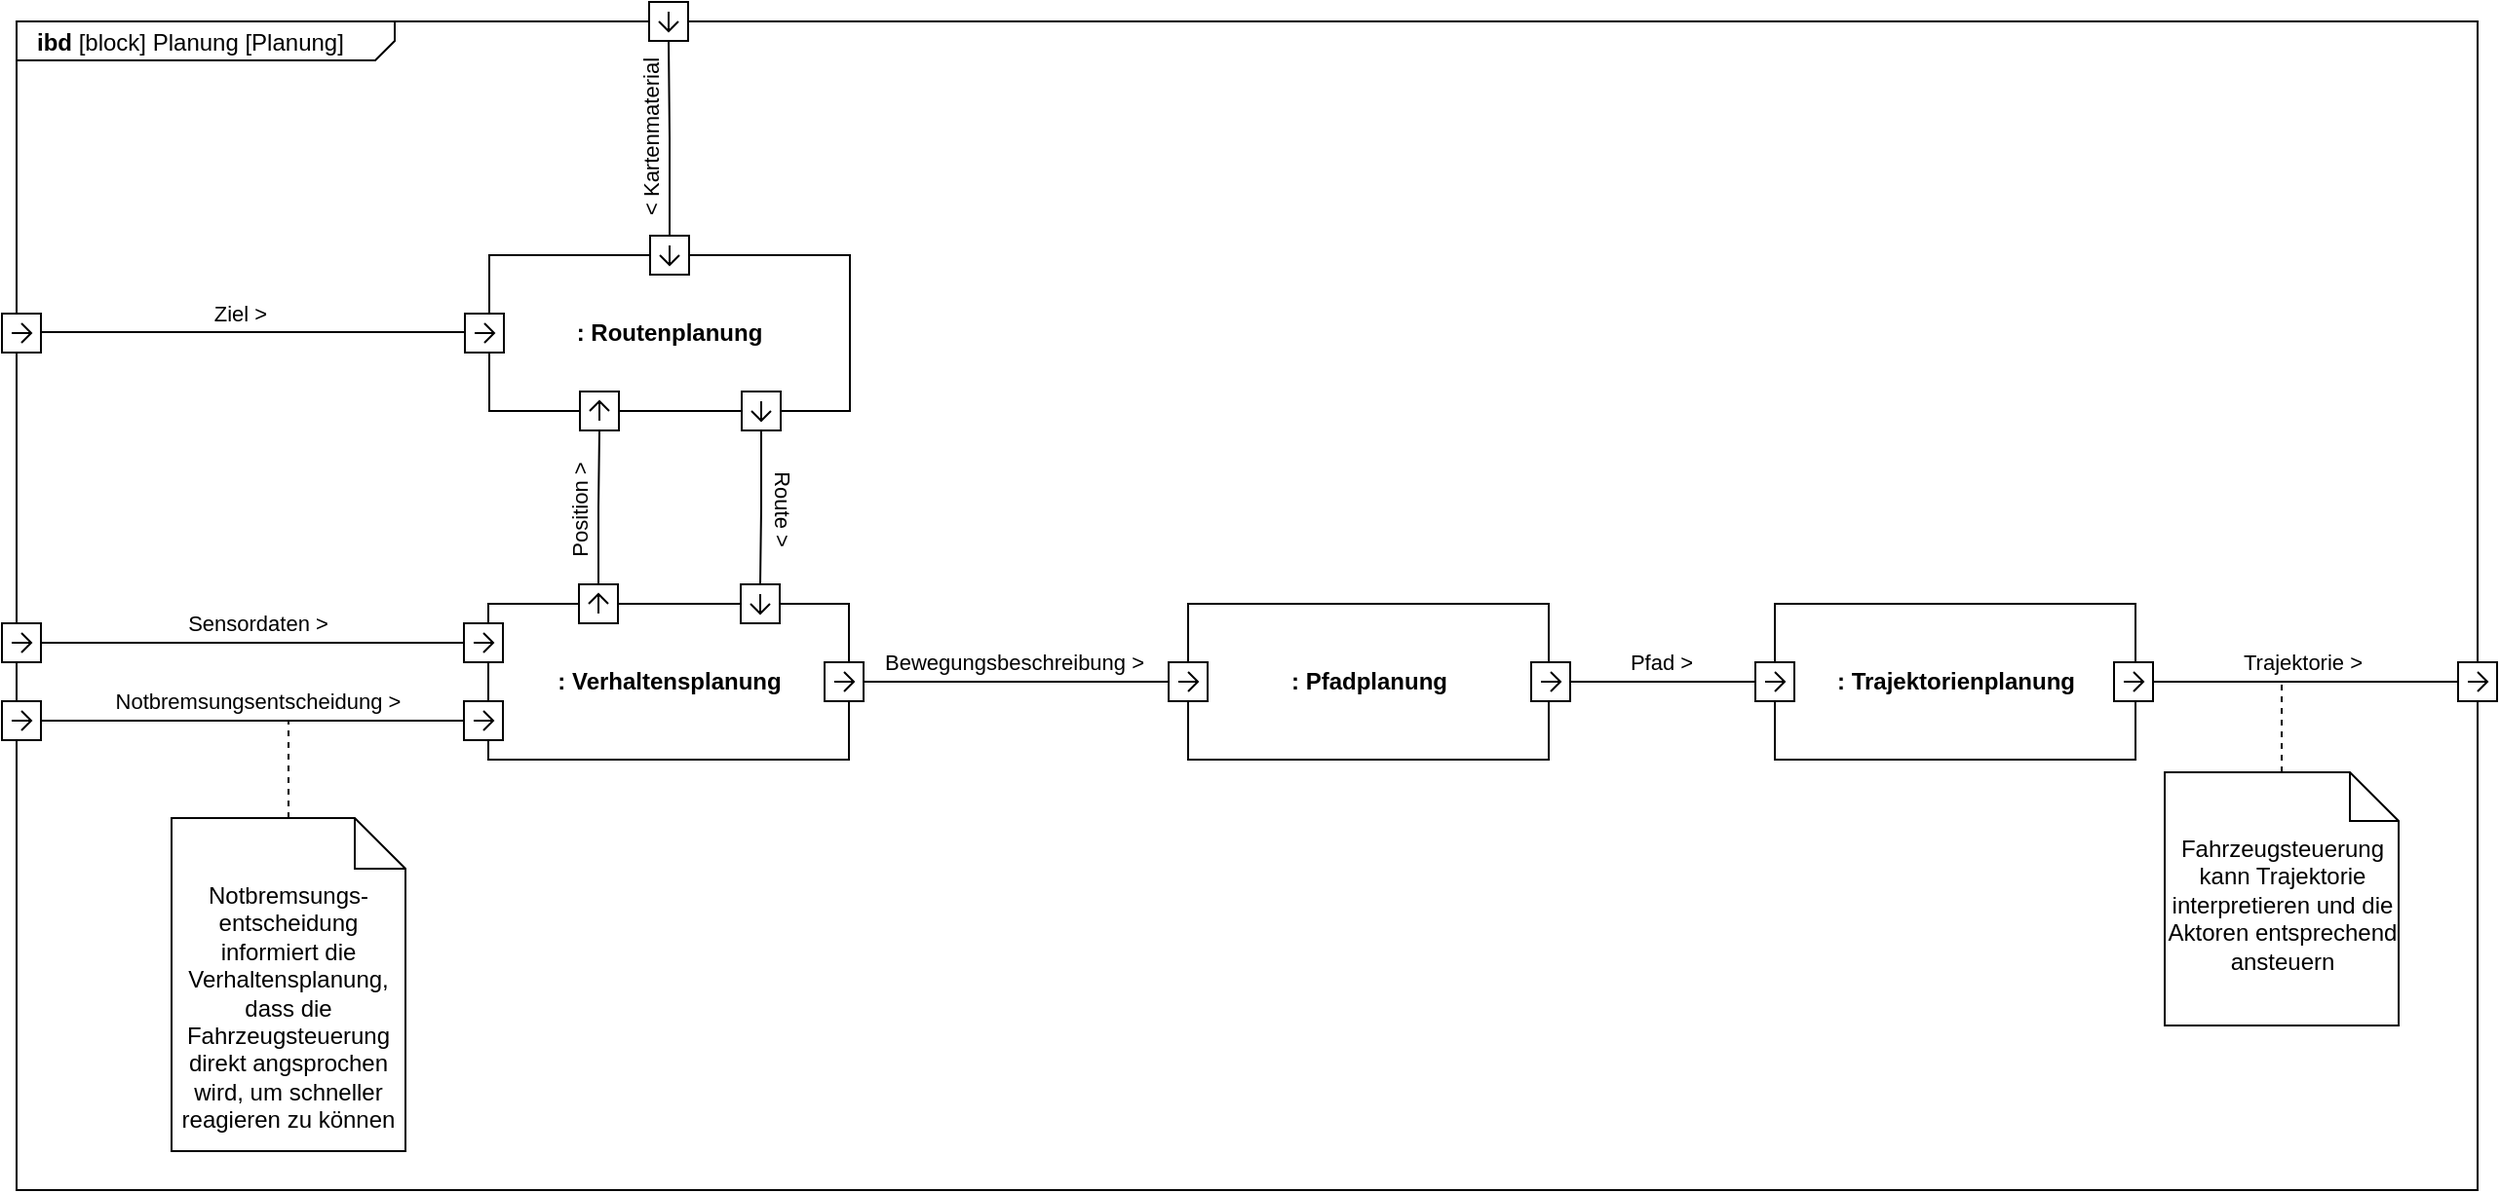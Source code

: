 <mxfile version="22.1.18" type="device">
  <diagram name="Page-1" id="VcEldbE40SIkFAcgv00z">
    <mxGraphModel dx="1670" dy="891" grid="1" gridSize="10" guides="1" tooltips="1" connect="1" arrows="1" fold="1" page="1" pageScale="1" pageWidth="850" pageHeight="1100" math="0" shadow="0">
      <root>
        <mxCell id="0" />
        <mxCell id="1" parent="0" />
        <mxCell id="SKhvwn-lRZItN7kT1ohc-1" value="&lt;p style=&quot;margin:0px;margin-top:4px;margin-left:10px;text-align:left;&quot;&gt;&lt;b&gt;ibd&lt;/b&gt; [block] Planung [Planung]&lt;br&gt;&lt;/p&gt;" style="html=1;shape=mxgraph.sysml.package;labelX=194.5;align=left;spacingLeft=10;html=1;overflow=fill;whiteSpace=wrap;recursiveResize=0;" parent="1" vertex="1">
          <mxGeometry x="27.5" y="30" width="1262.5" height="600" as="geometry" />
        </mxCell>
        <mxCell id="xnHf5yIggJUJLUZqKu_M-1" value=": Routenplanung" style="strokeColor=inherit;fillColor=inherit;gradientColor=inherit;shape=rect;html=1;fontStyle=1;whiteSpace=wrap;align=center;" parent="1" vertex="1">
          <mxGeometry x="270" y="150" width="185" height="80" as="geometry" />
        </mxCell>
        <mxCell id="xnHf5yIggJUJLUZqKu_M-2" value=": Verhaltensplanung" style="strokeColor=inherit;fillColor=inherit;gradientColor=inherit;shape=rect;html=1;fontStyle=1;whiteSpace=wrap;align=center;" parent="1" vertex="1">
          <mxGeometry x="269.5" y="329" width="185" height="80" as="geometry" />
        </mxCell>
        <mxCell id="xnHf5yIggJUJLUZqKu_M-3" value="&lt;div&gt;: Pfadplanung&lt;/div&gt;" style="strokeColor=inherit;fillColor=inherit;gradientColor=inherit;shape=rect;html=1;fontStyle=1;whiteSpace=wrap;align=center;" parent="1" vertex="1">
          <mxGeometry x="628.5" y="329" width="185" height="80" as="geometry" />
        </mxCell>
        <mxCell id="xnHf5yIggJUJLUZqKu_M-38" style="edgeStyle=orthogonalEdgeStyle;rounded=0;orthogonalLoop=1;jettySize=auto;html=1;endArrow=none;endFill=0;" parent="1" source="xnHf5yIggJUJLUZqKu_M-58" edge="1">
          <mxGeometry relative="1" as="geometry">
            <mxPoint x="1290" y="369" as="targetPoint" />
          </mxGeometry>
        </mxCell>
        <mxCell id="xnHf5yIggJUJLUZqKu_M-4" value="&lt;div&gt;: Trajektorienplanung&lt;/div&gt;" style="strokeColor=inherit;fillColor=inherit;gradientColor=inherit;shape=rect;html=1;fontStyle=1;whiteSpace=wrap;align=center;" parent="1" vertex="1">
          <mxGeometry x="929.5" y="329" width="185" height="80" as="geometry" />
        </mxCell>
        <mxCell id="xnHf5yIggJUJLUZqKu_M-5" value="" style="html=1;shape=mxgraph.sysml.port;sysMLPortType=flowN;rotation=90;" parent="1" vertex="1">
          <mxGeometry x="257.5" y="180" width="20" height="20" as="geometry" />
        </mxCell>
        <mxCell id="xnHf5yIggJUJLUZqKu_M-6" value="" style="verticalAlign=bottom;html=1;endArrow=none;edgeStyle=orthogonalEdgeStyle;rounded=0;entryX=0.5;entryY=1;entryDx=0;entryDy=0;exitX=0.5;exitY=0;exitDx=0;exitDy=0;exitPerimeter=0;entryPerimeter=0;" parent="1" edge="1">
          <mxGeometry relative="1" as="geometry">
            <mxPoint x="27.5" y="189.5" as="sourcePoint" />
            <mxPoint x="257.5" y="189.5" as="targetPoint" />
          </mxGeometry>
        </mxCell>
        <mxCell id="xnHf5yIggJUJLUZqKu_M-7" value="Ziel &amp;gt;" style="edgeLabel;html=1;align=center;verticalAlign=middle;resizable=0;points=[];" parent="xnHf5yIggJUJLUZqKu_M-6" vertex="1" connectable="0">
          <mxGeometry x="-0.135" y="2" relative="1" as="geometry">
            <mxPoint x="15" y="-8" as="offset" />
          </mxGeometry>
        </mxCell>
        <mxCell id="xnHf5yIggJUJLUZqKu_M-40" style="edgeStyle=orthogonalEdgeStyle;rounded=0;orthogonalLoop=1;jettySize=auto;html=1;exitX=0.5;exitY=1;exitDx=0;exitDy=0;exitPerimeter=0;endArrow=none;endFill=0;" parent="1" source="xnHf5yIggJUJLUZqKu_M-48" edge="1">
          <mxGeometry relative="1" as="geometry">
            <mxPoint x="362" y="30" as="targetPoint" />
          </mxGeometry>
        </mxCell>
        <mxCell id="xnHf5yIggJUJLUZqKu_M-41" value="&lt;div&gt;&amp;lt; Kartenmaterial&lt;/div&gt;" style="edgeLabel;html=1;align=center;verticalAlign=middle;resizable=0;points=[];rotation=-90;" parent="xnHf5yIggJUJLUZqKu_M-40" vertex="1" connectable="0">
          <mxGeometry x="0.127" y="-1" relative="1" as="geometry">
            <mxPoint x="-8" y="64" as="offset" />
          </mxGeometry>
        </mxCell>
        <mxCell id="xnHf5yIggJUJLUZqKu_M-9" value="" style="html=1;shape=mxgraph.sysml.port;sysMLPortType=flowN;rotation=-180;" parent="1" vertex="1">
          <mxGeometry x="352.5" y="140" width="20" height="20" as="geometry" />
        </mxCell>
        <mxCell id="xnHf5yIggJUJLUZqKu_M-11" value="" style="html=1;shape=mxgraph.sysml.port;sysMLPortType=flowN;rotation=-180;" parent="1" vertex="1">
          <mxGeometry x="399.5" y="220" width="20" height="20" as="geometry" />
        </mxCell>
        <mxCell id="xnHf5yIggJUJLUZqKu_M-12" value="" style="html=1;shape=mxgraph.sysml.port;sysMLPortType=flowN;rotation=-180;" parent="1" vertex="1">
          <mxGeometry x="399" y="319" width="20" height="20" as="geometry" />
        </mxCell>
        <mxCell id="xnHf5yIggJUJLUZqKu_M-13" style="edgeStyle=orthogonalEdgeStyle;rounded=0;orthogonalLoop=1;jettySize=auto;html=1;exitX=0.5;exitY=0;exitDx=0;exitDy=0;exitPerimeter=0;entryX=0.5;entryY=1;entryDx=0;entryDy=0;entryPerimeter=0;endArrow=none;endFill=0;" parent="1" source="xnHf5yIggJUJLUZqKu_M-11" target="xnHf5yIggJUJLUZqKu_M-12" edge="1">
          <mxGeometry relative="1" as="geometry" />
        </mxCell>
        <mxCell id="xnHf5yIggJUJLUZqKu_M-47" value="Route &amp;gt;" style="edgeLabel;html=1;align=center;verticalAlign=middle;resizable=0;points=[];rotation=90;" parent="xnHf5yIggJUJLUZqKu_M-13" vertex="1" connectable="0">
          <mxGeometry x="-0.069" y="1" relative="1" as="geometry">
            <mxPoint x="10" y="3" as="offset" />
          </mxGeometry>
        </mxCell>
        <mxCell id="xnHf5yIggJUJLUZqKu_M-14" value="" style="verticalAlign=bottom;html=1;endArrow=none;edgeStyle=orthogonalEdgeStyle;rounded=0;entryX=0.5;entryY=1;entryDx=0;entryDy=0;exitX=0.5;exitY=0;exitDx=0;exitDy=0;exitPerimeter=0;entryPerimeter=0;" parent="1" source="xnHf5yIggJUJLUZqKu_M-52" target="xnHf5yIggJUJLUZqKu_M-16" edge="1">
          <mxGeometry relative="1" as="geometry">
            <mxPoint x="27.5" y="349" as="sourcePoint" />
            <mxPoint x="377" y="488" as="targetPoint" />
          </mxGeometry>
        </mxCell>
        <mxCell id="xnHf5yIggJUJLUZqKu_M-16" value="" style="html=1;shape=mxgraph.sysml.port;sysMLPortType=flowN;rotation=90;" parent="1" vertex="1">
          <mxGeometry x="257" y="339" width="20" height="20" as="geometry" />
        </mxCell>
        <mxCell id="xnHf5yIggJUJLUZqKu_M-19" value="" style="html=1;shape=mxgraph.sysml.port;sysMLPortType=flowN;rotation=90;" parent="1" vertex="1">
          <mxGeometry x="257" y="379" width="20" height="20" as="geometry" />
        </mxCell>
        <mxCell id="xnHf5yIggJUJLUZqKu_M-20" value="" style="verticalAlign=bottom;html=1;endArrow=none;edgeStyle=orthogonalEdgeStyle;rounded=0;entryX=0.5;entryY=1;entryDx=0;entryDy=0;exitX=0.5;exitY=0;exitDx=0;exitDy=0;exitPerimeter=0;entryPerimeter=0;" parent="1" source="xnHf5yIggJUJLUZqKu_M-55" target="xnHf5yIggJUJLUZqKu_M-19" edge="1">
          <mxGeometry relative="1" as="geometry">
            <mxPoint x="27.5" y="389" as="sourcePoint" />
            <mxPoint x="377" y="528" as="targetPoint" />
          </mxGeometry>
        </mxCell>
        <mxCell id="xnHf5yIggJUJLUZqKu_M-22" value="&lt;div&gt;Notbremsungs-entscheidung informiert die Verhaltensplanung, dass die Fahrzeugsteuerung direkt angsprochen wird, um schneller reagieren zu können&lt;/div&gt;" style="shape=note2;boundedLbl=1;whiteSpace=wrap;html=1;size=26;verticalAlign=top;align=center;" parent="1" vertex="1">
          <mxGeometry x="107" y="439" width="120" height="171" as="geometry" />
        </mxCell>
        <mxCell id="xnHf5yIggJUJLUZqKu_M-23" style="edgeStyle=orthogonalEdgeStyle;rounded=0;orthogonalLoop=1;jettySize=auto;html=1;exitX=0.5;exitY=0;exitDx=0;exitDy=0;exitPerimeter=0;dashed=1;endArrow=none;endFill=0;" parent="1" source="xnHf5yIggJUJLUZqKu_M-22" edge="1">
          <mxGeometry relative="1" as="geometry">
            <mxPoint x="167" y="389" as="targetPoint" />
          </mxGeometry>
        </mxCell>
        <mxCell id="xnHf5yIggJUJLUZqKu_M-27" value="" style="verticalAlign=bottom;html=1;endArrow=none;edgeStyle=orthogonalEdgeStyle;rounded=0;exitX=0.5;exitY=0;exitDx=0;exitDy=0;exitPerimeter=0;entryX=0;entryY=0.5;entryDx=0;entryDy=0;" parent="1" source="xnHf5yIggJUJLUZqKu_M-29" target="xnHf5yIggJUJLUZqKu_M-3" edge="1">
          <mxGeometry relative="1" as="geometry">
            <mxPoint x="462.5" y="369" as="sourcePoint" />
            <mxPoint x="509.5" y="369" as="targetPoint" />
          </mxGeometry>
        </mxCell>
        <mxCell id="xnHf5yIggJUJLUZqKu_M-28" value="Bewegungsbeschreibung &amp;gt;" style="edgeLabel;html=1;align=center;verticalAlign=middle;resizable=0;points=[];" parent="xnHf5yIggJUJLUZqKu_M-27" vertex="1" connectable="0">
          <mxGeometry x="-0.162" y="-2" relative="1" as="geometry">
            <mxPoint x="7" y="-12" as="offset" />
          </mxGeometry>
        </mxCell>
        <mxCell id="xnHf5yIggJUJLUZqKu_M-29" value="" style="html=1;shape=mxgraph.sysml.port;sysMLPortType=flowN;rotation=90;" parent="1" vertex="1">
          <mxGeometry x="442" y="359" width="20" height="20" as="geometry" />
        </mxCell>
        <mxCell id="xnHf5yIggJUJLUZqKu_M-30" value="" style="html=1;shape=mxgraph.sysml.port;sysMLPortType=flowN;rotation=90;" parent="1" vertex="1">
          <mxGeometry x="618.5" y="359" width="20" height="20" as="geometry" />
        </mxCell>
        <mxCell id="xnHf5yIggJUJLUZqKu_M-31" value="" style="html=1;shape=mxgraph.sysml.port;sysMLPortType=flowN;rotation=90;" parent="1" vertex="1">
          <mxGeometry x="804.5" y="359" width="20" height="20" as="geometry" />
        </mxCell>
        <mxCell id="xnHf5yIggJUJLUZqKu_M-32" value="" style="html=1;shape=mxgraph.sysml.port;sysMLPortType=flowN;rotation=90;" parent="1" vertex="1">
          <mxGeometry x="919.5" y="359" width="20" height="20" as="geometry" />
        </mxCell>
        <mxCell id="xnHf5yIggJUJLUZqKu_M-33" style="edgeStyle=orthogonalEdgeStyle;rounded=0;orthogonalLoop=1;jettySize=auto;html=1;exitX=0.5;exitY=0;exitDx=0;exitDy=0;exitPerimeter=0;entryX=0.5;entryY=1;entryDx=0;entryDy=0;entryPerimeter=0;endArrow=none;endFill=0;" parent="1" source="xnHf5yIggJUJLUZqKu_M-31" target="xnHf5yIggJUJLUZqKu_M-32" edge="1">
          <mxGeometry relative="1" as="geometry" />
        </mxCell>
        <mxCell id="xnHf5yIggJUJLUZqKu_M-35" value="Pfad &amp;gt;" style="edgeLabel;html=1;align=center;verticalAlign=middle;resizable=0;points=[];" parent="1" vertex="1" connectable="0">
          <mxGeometry x="858.501" y="358.999" as="geometry">
            <mxPoint x="12" as="offset" />
          </mxGeometry>
        </mxCell>
        <mxCell id="xnHf5yIggJUJLUZqKu_M-36" value="Fahrzeugsteuerung kann Trajektorie interpretieren und die Aktoren entsprechend ansteuern" style="shape=note2;boundedLbl=1;whiteSpace=wrap;html=1;size=25;verticalAlign=top;align=center;" parent="1" vertex="1">
          <mxGeometry x="1129.5" y="415.5" width="120" height="130" as="geometry" />
        </mxCell>
        <mxCell id="xnHf5yIggJUJLUZqKu_M-37" style="edgeStyle=orthogonalEdgeStyle;rounded=0;orthogonalLoop=1;jettySize=auto;html=1;exitX=0.5;exitY=0;exitDx=0;exitDy=0;exitPerimeter=0;endArrow=none;endFill=0;dashed=1;" parent="1" source="xnHf5yIggJUJLUZqKu_M-36" edge="1">
          <mxGeometry relative="1" as="geometry">
            <mxPoint x="1189.5" y="369" as="targetPoint" />
          </mxGeometry>
        </mxCell>
        <mxCell id="xnHf5yIggJUJLUZqKu_M-42" value="" style="html=1;shape=mxgraph.sysml.port;sysMLPortType=flowN;rotation=0;" parent="1" vertex="1">
          <mxGeometry x="316" y="319" width="20" height="20" as="geometry" />
        </mxCell>
        <mxCell id="xnHf5yIggJUJLUZqKu_M-44" value="" style="html=1;shape=mxgraph.sysml.port;sysMLPortType=flowN;rotation=0;" parent="1" vertex="1">
          <mxGeometry x="316.5" y="220" width="20" height="20" as="geometry" />
        </mxCell>
        <mxCell id="xnHf5yIggJUJLUZqKu_M-45" style="edgeStyle=orthogonalEdgeStyle;rounded=0;orthogonalLoop=1;jettySize=auto;html=1;exitX=0.5;exitY=0;exitDx=0;exitDy=0;exitPerimeter=0;entryX=0.5;entryY=1;entryDx=0;entryDy=0;entryPerimeter=0;endArrow=none;endFill=0;" parent="1" source="xnHf5yIggJUJLUZqKu_M-42" target="xnHf5yIggJUJLUZqKu_M-44" edge="1">
          <mxGeometry relative="1" as="geometry" />
        </mxCell>
        <mxCell id="xnHf5yIggJUJLUZqKu_M-46" value="Position &amp;gt;" style="edgeLabel;html=1;align=center;verticalAlign=middle;resizable=0;points=[];rotation=-90;" parent="xnHf5yIggJUJLUZqKu_M-45" vertex="1" connectable="0">
          <mxGeometry x="0.08" y="-2" relative="1" as="geometry">
            <mxPoint x="-12" y="5" as="offset" />
          </mxGeometry>
        </mxCell>
        <mxCell id="xnHf5yIggJUJLUZqKu_M-49" value="" style="edgeStyle=orthogonalEdgeStyle;rounded=0;orthogonalLoop=1;jettySize=auto;html=1;exitX=0.5;exitY=1;exitDx=0;exitDy=0;exitPerimeter=0;endArrow=none;endFill=0;" parent="1" source="xnHf5yIggJUJLUZqKu_M-9" target="xnHf5yIggJUJLUZqKu_M-48" edge="1">
          <mxGeometry relative="1" as="geometry">
            <mxPoint x="362" y="30" as="targetPoint" />
            <mxPoint x="363" y="140" as="sourcePoint" />
          </mxGeometry>
        </mxCell>
        <mxCell id="xnHf5yIggJUJLUZqKu_M-48" value="" style="html=1;shape=mxgraph.sysml.port;sysMLPortType=flowN;rotation=-180;" parent="1" vertex="1">
          <mxGeometry x="352" y="20" width="20" height="20" as="geometry" />
        </mxCell>
        <mxCell id="xnHf5yIggJUJLUZqKu_M-51" value="" style="html=1;shape=mxgraph.sysml.port;sysMLPortType=flowN;rotation=90;" parent="1" vertex="1">
          <mxGeometry x="20" y="180" width="20" height="20" as="geometry" />
        </mxCell>
        <mxCell id="xnHf5yIggJUJLUZqKu_M-53" value="" style="verticalAlign=bottom;html=1;endArrow=none;edgeStyle=orthogonalEdgeStyle;rounded=0;entryX=0.5;entryY=1;entryDx=0;entryDy=0;exitX=0.5;exitY=0;exitDx=0;exitDy=0;exitPerimeter=0;entryPerimeter=0;" parent="1" target="xnHf5yIggJUJLUZqKu_M-52" edge="1">
          <mxGeometry relative="1" as="geometry">
            <mxPoint x="27.5" y="349" as="sourcePoint" />
            <mxPoint x="257" y="349" as="targetPoint" />
          </mxGeometry>
        </mxCell>
        <mxCell id="xnHf5yIggJUJLUZqKu_M-54" value="Sensordaten &amp;gt;" style="edgeLabel;html=1;align=center;verticalAlign=middle;resizable=0;points=[];" parent="xnHf5yIggJUJLUZqKu_M-53" vertex="1" connectable="0">
          <mxGeometry x="-0.196" y="1" relative="1" as="geometry">
            <mxPoint x="126" y="-11" as="offset" />
          </mxGeometry>
        </mxCell>
        <mxCell id="xnHf5yIggJUJLUZqKu_M-52" value="" style="html=1;shape=mxgraph.sysml.port;sysMLPortType=flowN;rotation=90;" parent="1" vertex="1">
          <mxGeometry x="20" y="339" width="20" height="20" as="geometry" />
        </mxCell>
        <mxCell id="xnHf5yIggJUJLUZqKu_M-56" value="" style="verticalAlign=bottom;html=1;endArrow=none;edgeStyle=orthogonalEdgeStyle;rounded=0;entryX=0.5;entryY=1;entryDx=0;entryDy=0;exitX=0.5;exitY=0;exitDx=0;exitDy=0;exitPerimeter=0;entryPerimeter=0;" parent="1" target="xnHf5yIggJUJLUZqKu_M-55" edge="1">
          <mxGeometry relative="1" as="geometry">
            <mxPoint x="27.5" y="389" as="sourcePoint" />
            <mxPoint x="257" y="389" as="targetPoint" />
          </mxGeometry>
        </mxCell>
        <mxCell id="xnHf5yIggJUJLUZqKu_M-57" value="Notbremsungsentscheidung &amp;gt;" style="edgeLabel;html=1;align=center;verticalAlign=middle;resizable=0;points=[];" parent="xnHf5yIggJUJLUZqKu_M-56" vertex="1" connectable="0">
          <mxGeometry x="-0.196" y="1" relative="1" as="geometry">
            <mxPoint x="126" y="-11" as="offset" />
          </mxGeometry>
        </mxCell>
        <mxCell id="xnHf5yIggJUJLUZqKu_M-55" value="" style="html=1;shape=mxgraph.sysml.port;sysMLPortType=flowN;rotation=90;" parent="1" vertex="1">
          <mxGeometry x="20" y="379" width="20" height="20" as="geometry" />
        </mxCell>
        <mxCell id="xnHf5yIggJUJLUZqKu_M-59" value="" style="edgeStyle=orthogonalEdgeStyle;rounded=0;orthogonalLoop=1;jettySize=auto;html=1;endArrow=none;endFill=0;" parent="1" source="xnHf5yIggJUJLUZqKu_M-4" target="xnHf5yIggJUJLUZqKu_M-58" edge="1">
          <mxGeometry relative="1" as="geometry">
            <mxPoint x="1290" y="369" as="targetPoint" />
            <mxPoint x="1115" y="369" as="sourcePoint" />
          </mxGeometry>
        </mxCell>
        <mxCell id="xnHf5yIggJUJLUZqKu_M-60" value="Trajektorie &amp;gt;" style="edgeLabel;html=1;align=center;verticalAlign=middle;resizable=0;points=[];" parent="xnHf5yIggJUJLUZqKu_M-59" vertex="1" connectable="0">
          <mxGeometry x="0.227" y="-5" relative="1" as="geometry">
            <mxPoint x="-16" y="-15" as="offset" />
          </mxGeometry>
        </mxCell>
        <mxCell id="xnHf5yIggJUJLUZqKu_M-58" value="" style="html=1;shape=mxgraph.sysml.port;sysMLPortType=flowN;rotation=90;" parent="1" vertex="1">
          <mxGeometry x="1280" y="359" width="20" height="20" as="geometry" />
        </mxCell>
        <mxCell id="xnHf5yIggJUJLUZqKu_M-24" value="" style="html=1;shape=mxgraph.sysml.port;sysMLPortType=flowN;rotation=90;" parent="1" vertex="1">
          <mxGeometry x="1103.5" y="359" width="20" height="20" as="geometry" />
        </mxCell>
      </root>
    </mxGraphModel>
  </diagram>
</mxfile>
